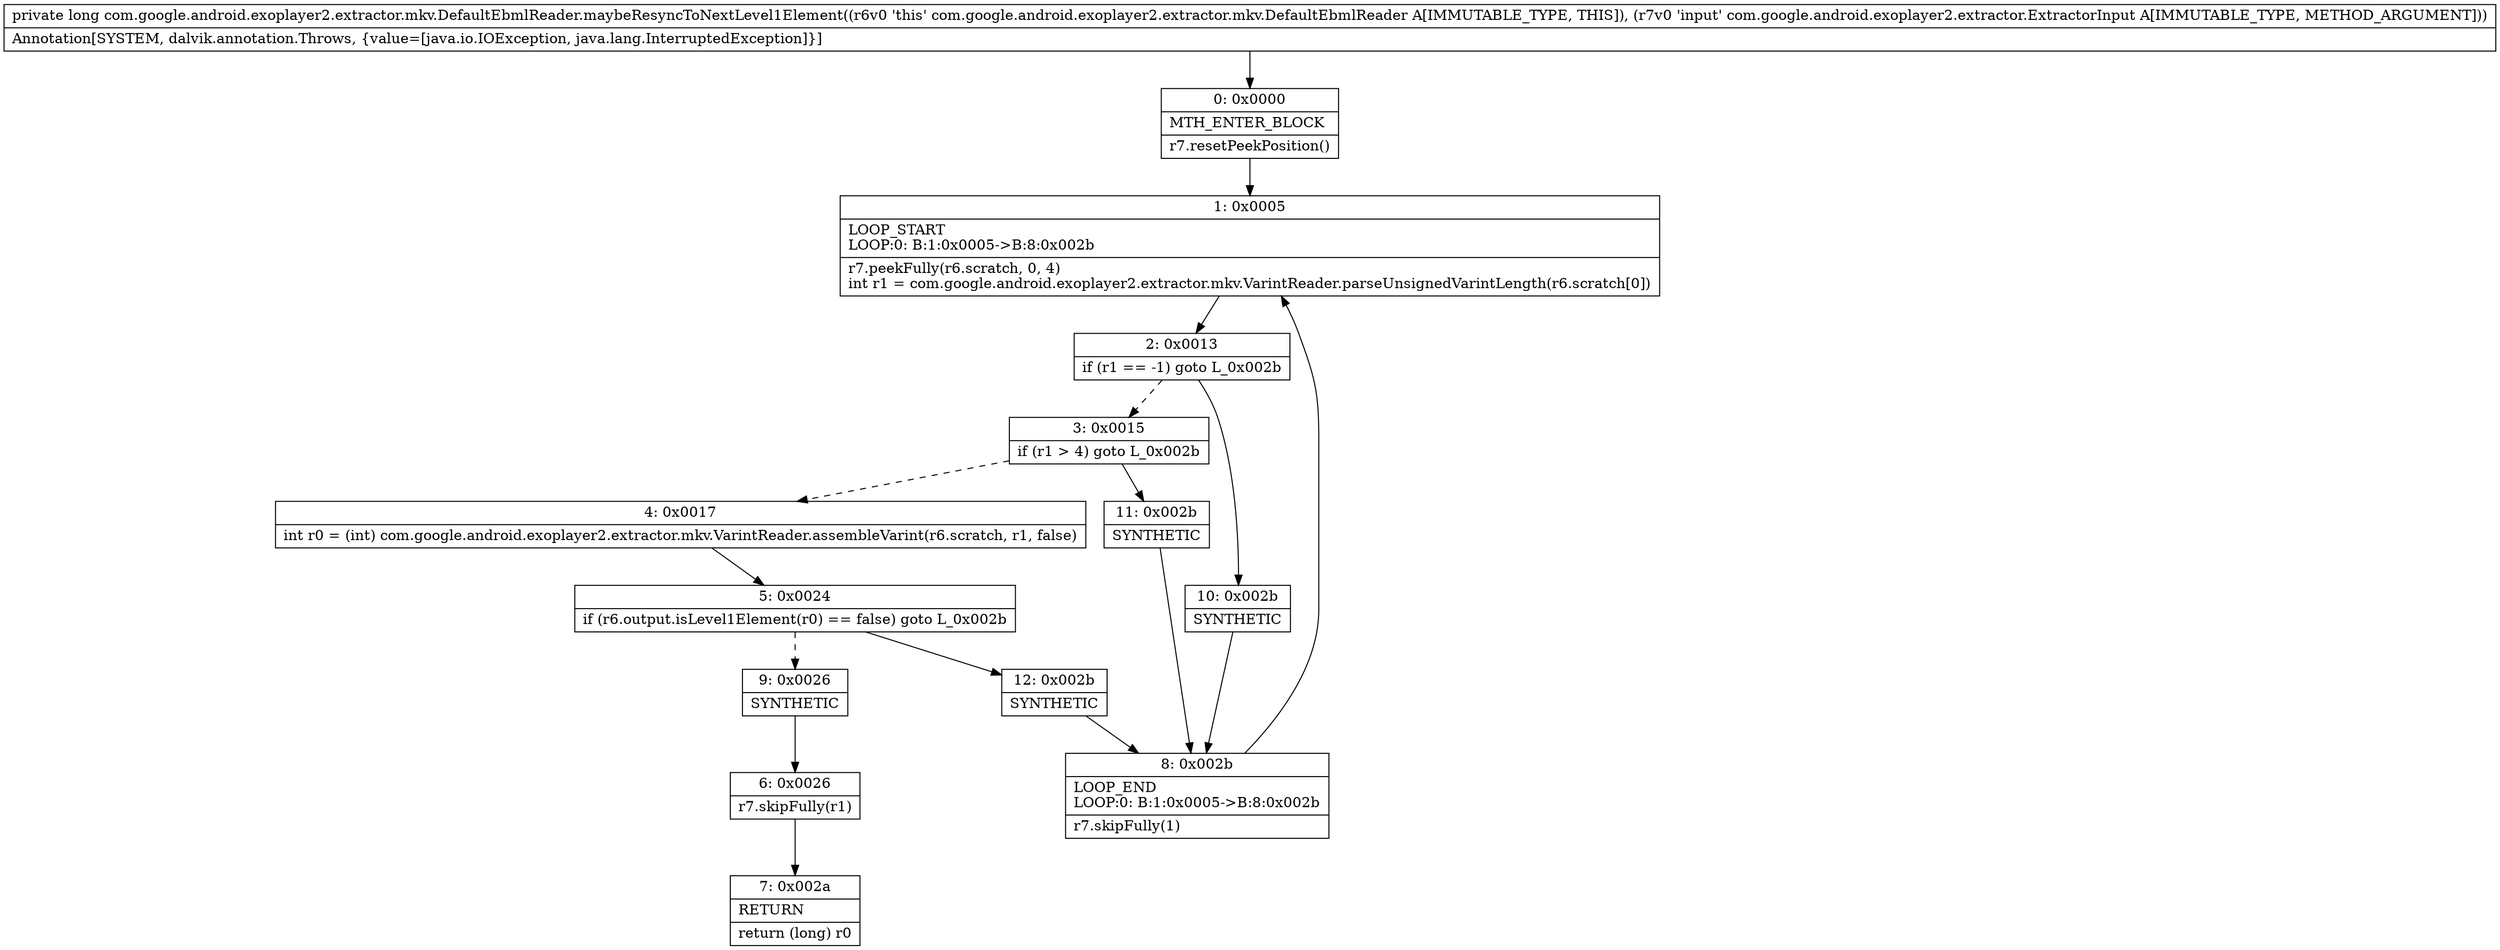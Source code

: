 digraph "CFG forcom.google.android.exoplayer2.extractor.mkv.DefaultEbmlReader.maybeResyncToNextLevel1Element(Lcom\/google\/android\/exoplayer2\/extractor\/ExtractorInput;)J" {
Node_0 [shape=record,label="{0\:\ 0x0000|MTH_ENTER_BLOCK\l|r7.resetPeekPosition()\l}"];
Node_1 [shape=record,label="{1\:\ 0x0005|LOOP_START\lLOOP:0: B:1:0x0005\-\>B:8:0x002b\l|r7.peekFully(r6.scratch, 0, 4)\lint r1 = com.google.android.exoplayer2.extractor.mkv.VarintReader.parseUnsignedVarintLength(r6.scratch[0])\l}"];
Node_2 [shape=record,label="{2\:\ 0x0013|if (r1 == \-1) goto L_0x002b\l}"];
Node_3 [shape=record,label="{3\:\ 0x0015|if (r1 \> 4) goto L_0x002b\l}"];
Node_4 [shape=record,label="{4\:\ 0x0017|int r0 = (int) com.google.android.exoplayer2.extractor.mkv.VarintReader.assembleVarint(r6.scratch, r1, false)\l}"];
Node_5 [shape=record,label="{5\:\ 0x0024|if (r6.output.isLevel1Element(r0) == false) goto L_0x002b\l}"];
Node_6 [shape=record,label="{6\:\ 0x0026|r7.skipFully(r1)\l}"];
Node_7 [shape=record,label="{7\:\ 0x002a|RETURN\l|return (long) r0\l}"];
Node_8 [shape=record,label="{8\:\ 0x002b|LOOP_END\lLOOP:0: B:1:0x0005\-\>B:8:0x002b\l|r7.skipFully(1)\l}"];
Node_9 [shape=record,label="{9\:\ 0x0026|SYNTHETIC\l}"];
Node_10 [shape=record,label="{10\:\ 0x002b|SYNTHETIC\l}"];
Node_11 [shape=record,label="{11\:\ 0x002b|SYNTHETIC\l}"];
Node_12 [shape=record,label="{12\:\ 0x002b|SYNTHETIC\l}"];
MethodNode[shape=record,label="{private long com.google.android.exoplayer2.extractor.mkv.DefaultEbmlReader.maybeResyncToNextLevel1Element((r6v0 'this' com.google.android.exoplayer2.extractor.mkv.DefaultEbmlReader A[IMMUTABLE_TYPE, THIS]), (r7v0 'input' com.google.android.exoplayer2.extractor.ExtractorInput A[IMMUTABLE_TYPE, METHOD_ARGUMENT]))  | Annotation[SYSTEM, dalvik.annotation.Throws, \{value=[java.io.IOException, java.lang.InterruptedException]\}]\l}"];
MethodNode -> Node_0;
Node_0 -> Node_1;
Node_1 -> Node_2;
Node_2 -> Node_3[style=dashed];
Node_2 -> Node_10;
Node_3 -> Node_4[style=dashed];
Node_3 -> Node_11;
Node_4 -> Node_5;
Node_5 -> Node_9[style=dashed];
Node_5 -> Node_12;
Node_6 -> Node_7;
Node_8 -> Node_1;
Node_9 -> Node_6;
Node_10 -> Node_8;
Node_11 -> Node_8;
Node_12 -> Node_8;
}

